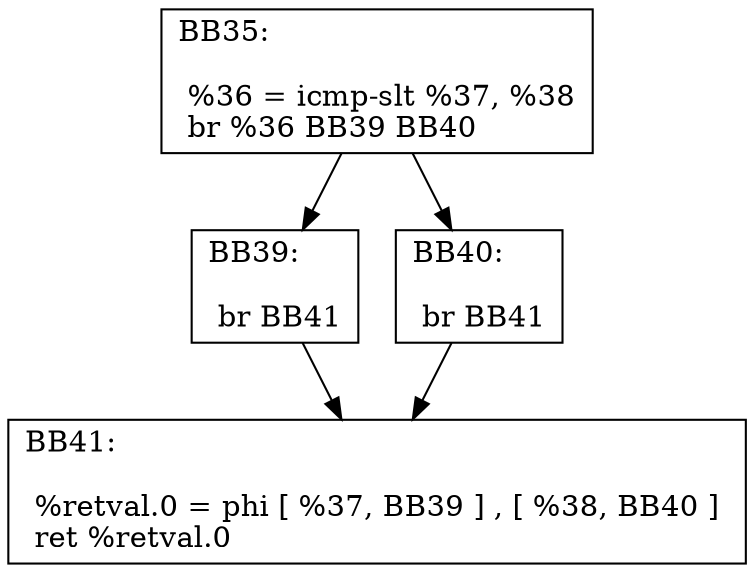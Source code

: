 digraph "CFG for 'Min0' function" {
BB35 [shape=record,
    label="{BB35:\l\l
             %36 = icmp-slt %37, %38\l
             br %36 BB39 BB40\l
             }"];
BB35 -> BB39
BB35 -> BB40
BB39 [shape=record,
    label="{BB39:\l\l
             br BB41\l
             }"];
BB39 -> BB41
BB40 [shape=record,
    label="{BB40:\l\l
             br BB41\l
             }"];
BB40 -> BB41
BB41 [shape=record,
    label="{BB41:\l\l
             %retval.0 = phi [ %37, BB39 ] , [ %38, BB40 ] \l
             ret %retval.0\l
             }"];
}